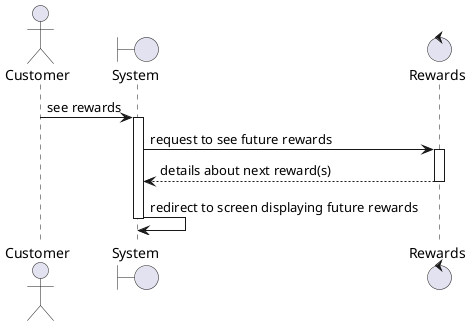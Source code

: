 @startuml rewards
actor Customer
boundary "System" as system
control "Rewards" as rewards
Customer -> system: see rewards
activate system
system -> rewards: request to see future rewards
activate rewards
rewards --> system: details about next reward(s)
deactivate rewards
system -> system: redirect to screen displaying future rewards
deactivate system
@enduml